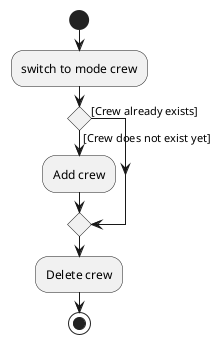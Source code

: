 @startuml
start

:switch to mode crew;

if () then ([Crew does not exist yet])
    :Add crew;

else ([Crew already exists])
endif

:Delete crew;

stop
@enduml
